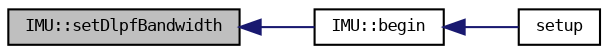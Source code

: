 digraph "IMU::setDlpfBandwidth"
{
  bgcolor="transparent";
  edge [fontname="DejaVuSansMono",fontsize="8",labelfontname="DejaVuSansMono",labelfontsize="8"];
  node [fontname="DejaVuSansMono",fontsize="8",shape=record];
  rankdir="LR";
  Node61 [label="IMU::setDlpfBandwidth",height=0.2,width=0.4,color="black", fillcolor="grey75", style="filled", fontcolor="black"];
  Node61 -> Node62 [dir="back",color="midnightblue",fontsize="8",style="solid",fontname="DejaVuSansMono"];
  Node62 [label="IMU::begin",height=0.2,width=0.4,color="black",URL="$classIMU.html#ae0d964d2f8ec122be068c41b84bc18a8"];
  Node62 -> Node63 [dir="back",color="midnightblue",fontsize="8",style="solid",fontname="DejaVuSansMono"];
  Node63 [label="setup",height=0.2,width=0.4,color="black",URL="$example_2main_8cpp.html#a4fc01d736fe50cf5b977f755b675f11d"];
}
